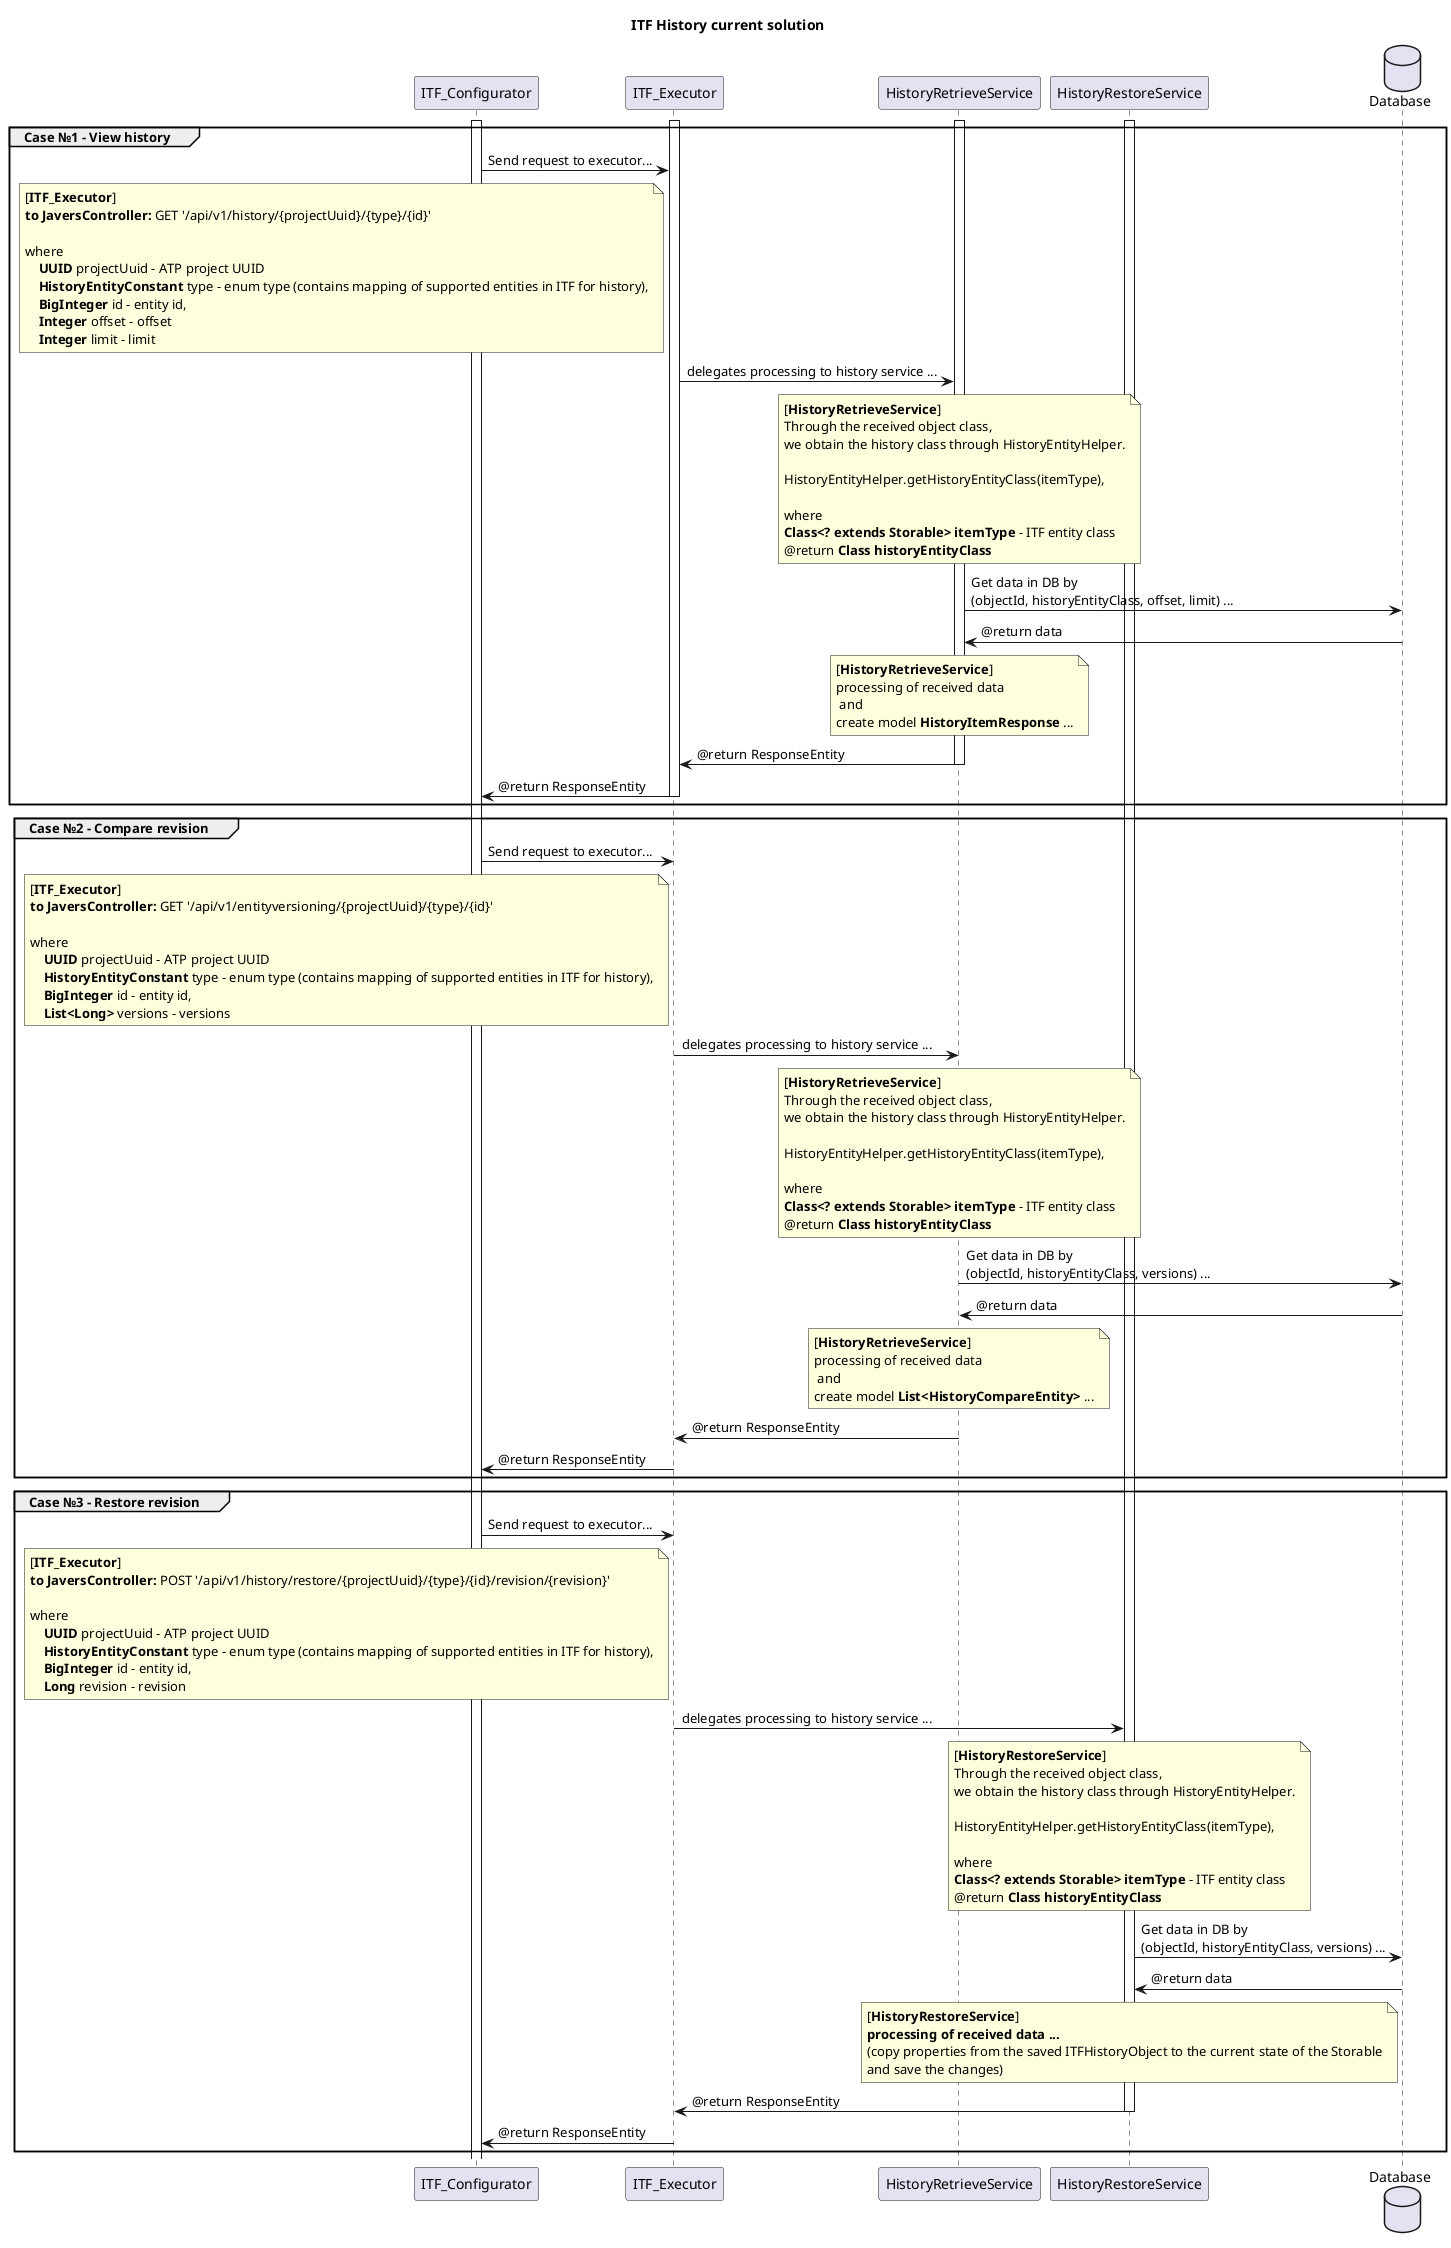 @startuml
title ITF History current solution

ITF_Configurator ++
ITF_Executor ++
HistoryRetrieveService ++
HistoryRestoreService ++
database Database

group Case №1 - View history
ITF_Configurator -> ITF_Executor : Send request to executor...

/note left of ITF_Executor
[**ITF_Executor**]
**to JaversController:** GET '/api/v1/history/{projectUuid}/{type}/{id}'

where
    **UUID** projectUuid - ATP project UUID
    **HistoryEntityConstant** type - enum type (contains mapping of supported entities in ITF for history),
    **BigInteger** id - entity id,
    **Integer** offset - offset
    **Integer** limit - limit
end note

ITF_Executor -> HistoryRetrieveService : delegates processing to history service ...
/note over HistoryRetrieveService
[**HistoryRetrieveService**]
Through the received object class,
we obtain the history class through HistoryEntityHelper.

HistoryEntityHelper.getHistoryEntityClass(itemType),

where
**Class<? extends Storable> itemType** - ITF entity class
@return **Class historyEntityClass**
end note

HistoryRetrieveService -> Database : Get data in DB by\n(objectId, historyEntityClass, offset, limit) ...
Database -> HistoryRetrieveService : @return data
/note over HistoryRetrieveService
[**HistoryRetrieveService**]
processing of received data
 and
create model **HistoryItemResponse** ...
end note
HistoryRetrieveService -> ITF_Executor --: @return ResponseEntity
ITF_Executor -> ITF_Configurator --: @return ResponseEntity
end

group Case №2 - Compare revision
ITF_Configurator -> ITF_Executor : Send request to executor...

/note left of ITF_Executor
[**ITF_Executor**]
**to JaversController:** GET '/api/v1/entityversioning/{projectUuid}/{type}/{id}'

where
    **UUID** projectUuid - ATP project UUID
    **HistoryEntityConstant** type - enum type (contains mapping of supported entities in ITF for history),
    **BigInteger** id - entity id,
    **List<Long>** versions - versions
end note

ITF_Executor -> HistoryRetrieveService : delegates processing to history service ...
/note over HistoryRetrieveService
[**HistoryRetrieveService**]
Through the received object class,
we obtain the history class through HistoryEntityHelper.

HistoryEntityHelper.getHistoryEntityClass(itemType),

where
**Class<? extends Storable> itemType** - ITF entity class
@return **Class historyEntityClass**
end note

HistoryRetrieveService -> Database : Get data in DB by\n(objectId, historyEntityClass, versions) ...
Database -> HistoryRetrieveService : @return data

/note over HistoryRetrieveService
[**HistoryRetrieveService**]
processing of received data
 and
create model **List<HistoryCompareEntity>** ...
end note
HistoryRetrieveService -> ITF_Executor --: @return ResponseEntity
ITF_Executor -> ITF_Configurator --: @return ResponseEntity
end

group Case №3 - Restore revision
ITF_Configurator -> ITF_Executor : Send request to executor...

/note left of ITF_Executor
[**ITF_Executor**]
**to JaversController:** POST '/api/v1/history/restore/{projectUuid}/{type}/{id}/revision/{revision}'

where
    **UUID** projectUuid - ATP project UUID
    **HistoryEntityConstant** type - enum type (contains mapping of supported entities in ITF for history),
    **BigInteger** id - entity id,
    **Long** revision - revision
end note

ITF_Executor -> HistoryRestoreService : delegates processing to history service ...

/note over HistoryRestoreService
[**HistoryRestoreService**]
Through the received object class,
we obtain the history class through HistoryEntityHelper.

HistoryEntityHelper.getHistoryEntityClass(itemType),

where
**Class<? extends Storable> itemType** - ITF entity class
@return **Class historyEntityClass**
end note

HistoryRestoreService -> Database : Get data in DB by\n(objectId, historyEntityClass, versions) ...
Database -> HistoryRestoreService : @return data

/note over HistoryRestoreService
[**HistoryRestoreService**]
**processing of received data ...**
(copy properties from the saved ITFHistoryObject to the current state of the Storable
and save the changes)
end note

HistoryRestoreService -> ITF_Executor --: @return ResponseEntity
ITF_Executor -> ITF_Configurator --: @return ResponseEntity
end

@enduml
